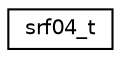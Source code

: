 digraph "Graphical Class Hierarchy"
{
 // LATEX_PDF_SIZE
  edge [fontname="Helvetica",fontsize="10",labelfontname="Helvetica",labelfontsize="10"];
  node [fontname="Helvetica",fontsize="10",shape=record];
  rankdir="LR";
  Node0 [label="srf04_t",height=0.2,width=0.4,color="black", fillcolor="white", style="filled",URL="$structsrf04__t.html",tooltip="Device descriptor for srf04 sensor."];
}
